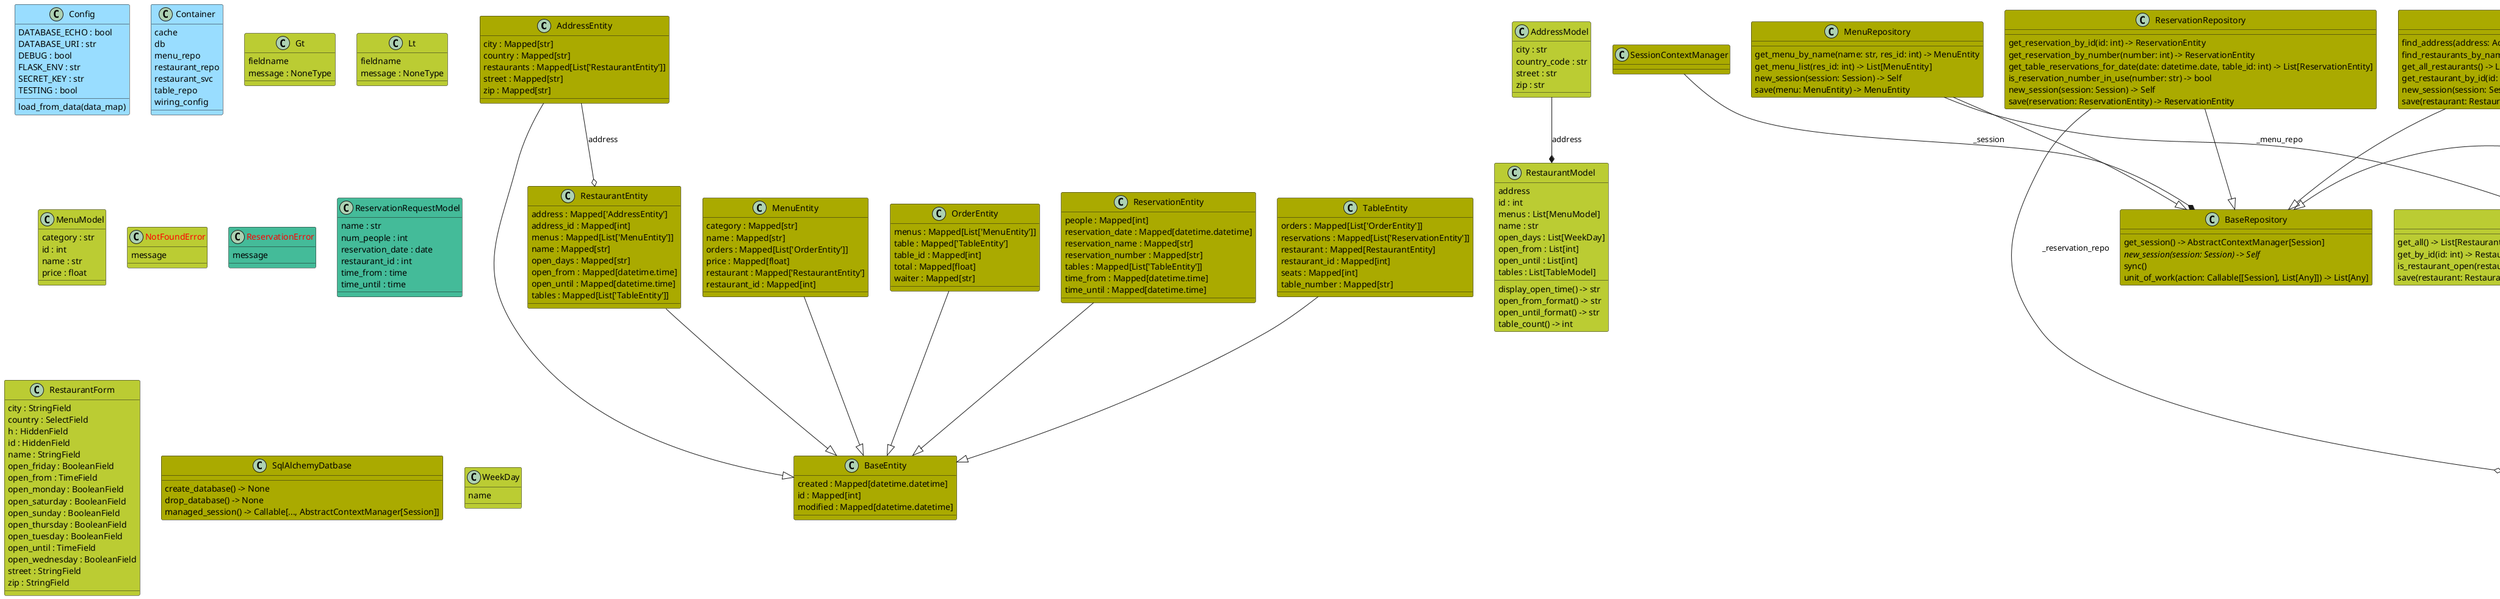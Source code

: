 @startuml classes_restaurant_app
set namespaceSeparator none
class "AddressEntity" as restaurant_app.store.entities.AddressEntity #AAAA00 {
  city : Mapped[str]
  country : Mapped[str]
  restaurants : Mapped[List['RestaurantEntity']]
  street : Mapped[str]
  zip : Mapped[str]
}
class "AddressModel" as restaurant_app.restaurant.models.AddressModel #BBCC33 {
  city : str
  country_code : str
  street : str
  zip : str
}
class "BaseEntity" as restaurant_app.store.entities.BaseEntity #AAAA00 {
  created : Mapped[datetime.datetime]
  id : Mapped[int]
  modified : Mapped[datetime.datetime]
}
class "BaseRepository" as restaurant_app.store.base_repository.BaseRepository #AAAA00 {
  get_session() -> AbstractContextManager[Session]
  {abstract}new_session(session: Session) -> Self
  sync()
  unit_of_work(action: Callable[[Session], List[Any]]) -> List[Any]
}
class "Cache" as restaurant_app.infrastructure.cache.Cache #99DDFF {
  {abstract}delete(key: str)
  {abstract}get(key: str) -> Any
  {abstract}put(key: str, value: Any)
}
class "Config" as restaurant_app.infrastructure.config.Config #99DDFF {
  DATABASE_ECHO : bool
  DATABASE_URI : str
  DEBUG : bool
  FLASK_ENV : str
  SECRET_KEY : str
  TESTING : bool
  load_from_data(data_map)
}
class "Container" as restaurant_app.infrastructure.container.Container #99DDFF {
  cache
  db
  menu_repo
  restaurant_repo
  restaurant_svc
  table_repo
  wiring_config
}
class "Gt" as restaurant_app.restaurant.forms.Gt #BBCC33 {
  fieldname
  message : NoneType
}
class "Lt" as restaurant_app.restaurant.forms.Lt #BBCC33 {
  fieldname
  message : NoneType
}
class "MemoryCache" as restaurant_app.infrastructure.memory_cache.MemoryCache #99DDFF {
  delete(key: str)
  get(key: str) -> Any
  put(key: str, value: Any)
}
class "MenuEntity" as restaurant_app.store.entities.MenuEntity #AAAA00 {
  category : Mapped[str]
  name : Mapped[str]
  orders : Mapped[List['OrderEntity']]
  price : Mapped[float]
  restaurant : Mapped['RestaurantEntity']
  restaurant_id : Mapped[int]
}
class "MenuModel" as restaurant_app.restaurant.models.MenuModel #BBCC33 {
  category : str
  id : int
  name : str
  price : float
}
class "MenuRepository" as restaurant_app.store.menu_repository.MenuRepository #AAAA00 {
  get_menu_by_name(name: str, res_id: int) -> MenuEntity
  get_menu_list(res_id: int) -> List[MenuEntity]
  new_session(session: Session) -> Self
  save(menu: MenuEntity) -> MenuEntity
}
class "<color:red>NotFoundError</color>" as restaurant_app.restaurant.service.NotFoundError #BBCC33 {
  message
}
class "OrderEntity" as restaurant_app.store.entities.OrderEntity #AAAA00 {
  menus : Mapped[List['MenuEntity']]
  table : Mapped['TableEntity']
  table_id : Mapped[int]
  total : Mapped[float]
  waiter : Mapped[str]
}
class "ReservationEntity" as restaurant_app.store.entities.ReservationEntity #AAAA00 {
  people : Mapped[int]
  reservation_date : Mapped[datetime.datetime]
  reservation_name : Mapped[str]
  reservation_number : Mapped[str]
  tables : Mapped[List['TableEntity']]
  time_from : Mapped[datetime.time]
  time_until : Mapped[datetime.time]
}
class "<color:red>ReservationError</color>" as restaurant_app.reservation.service.ReservationError #44BB99 {
  message
}
class "ReservationModel" as restaurant_app.reservation.models.ReservationModel #44BB99 {
  id : int
  name : str
  num_people : int
  number : str
  reservation_date : date
  reserved_table
  time_from : time
  time_until : time
}
class "ReservationRepository" as restaurant_app.store.reservation_repo.ReservationRepository #AAAA00 {
  get_reservation_by_id(id: int) -> ReservationEntity
  get_reservation_by_number(number: int) -> ReservationEntity
  get_table_reservations_for_date(date: datetime.date, table_id: int) -> List[ReservationEntity]
  is_reservation_number_in_use(number: str) -> bool
  new_session(session: Session) -> Self
  save(reservation: ReservationEntity) -> ReservationEntity
}
class "ReservationRequestModel" as restaurant_app.reservation.models.ReservationRequestModel #44BB99 {
  name : str
  num_people : int
  reservation_date : date
  restaurant_id : int
  time_from : time
  time_until : time
}
class "ReservationService" as restaurant_app.reservation.service.ReservationService #44BB99 {
  reserve(request: ReservationRequestModel) -> ReservationModel
}
class "RestaurantEntity" as restaurant_app.store.entities.RestaurantEntity #AAAA00 {
  address : Mapped['AddressEntity']
  address_id : Mapped[int]
  menus : Mapped[List['MenuEntity']]
  name : Mapped[str]
  open_days : Mapped[str]
  open_from : Mapped[datetime.time]
  open_until : Mapped[datetime.time]
  tables : Mapped[List['TableEntity']]
}
class "RestaurantForm" as restaurant_app.restaurant.forms.RestaurantForm #BBCC33 {
  city : StringField
  country : SelectField
  h : HiddenField
  id : HiddenField
  name : StringField
  open_friday : BooleanField
  open_from : TimeField
  open_monday : BooleanField
  open_saturday : BooleanField
  open_sunday : BooleanField
  open_thursday : BooleanField
  open_tuesday : BooleanField
  open_until : TimeField
  open_wednesday : BooleanField
  street : StringField
  zip : StringField
}
class "RestaurantModel" as restaurant_app.restaurant.models.RestaurantModel #BBCC33 {
  address
  id : int
  menus : List[MenuModel]
  name : str
  open_days : List[WeekDay]
  open_from : List[int]
  open_until : List[int]
  tables : List[TableModel]
  display_open_time() -> str
  open_from_format() -> str
  open_until_format() -> str
  table_count() -> int
}
class "RestaurantRepository" as restaurant_app.store.restaurant_repository.RestaurantRepository #AAAA00 {
  find_address(address: AddressEntity) -> AddressEntity
  find_restaurants_by_name_and_address(name: str, addr: AddressEntity) -> RestaurantEntity
  get_all_restaurants() -> List[RestaurantEntity]
  get_restaurant_by_id(id: int) -> RestaurantEntity
  new_session(session: Session) -> Self
  save(restaurant: RestaurantEntity) -> RestaurantEntity
}
class "RestaurantService" as restaurant_app.restaurant.service.RestaurantService #BBCC33 {
  get_all() -> List[RestaurantModel]
  get_by_id(id: int) -> RestaurantModel
  is_restaurant_open(restaurant_id: int, date: datetime.date, time_from: datetime.time, time_until: datetime.time) -> bool
  save(restaurant: RestaurantModel) -> RestaurantModel
}
class "SessionContextManager" as restaurant_app.store.base_repository.SessionContextManager #AAAA00 {
}
class "SqlAlchemyDatbase" as restaurant_app.store.database.SqlAlchemyDatbase #AAAA00 {
  create_database() -> None
  drop_database() -> None
  managed_session() -> Callable[..., AbstractContextManager[Session]]
}
class "TableEntity" as restaurant_app.store.entities.TableEntity #AAAA00 {
  orders : Mapped[List['OrderEntity']]
  reservations : Mapped[List['ReservationEntity']]
  restaurant : Mapped[RestaurantEntity]
  restaurant_id : Mapped[int]
  seats : Mapped[int]
  table_number : Mapped[str]
}
class "TableModel" as restaurant_app.restaurant.models.TableModel #BBCC33 {
  id : int
  number : str
  places : int
}
class "TableRepository" as restaurant_app.store.table_repository.TableRepository #AAAA00 {
  get_table_by_id(id: int) -> TableEntity
  get_tables_for_restaurant(restaurant_id: int) -> List[TableEntity]
  get_tables_with_capacity(capacity: int, restaurant_id: int) -> List[TableEntity]
  new_session(session: Session) -> Self
  save(table: TableEntity) -> TableEntity
}
class "WeekDay" as restaurant_app.restaurant.models.WeekDay #BBCC33 {
  name
}
restaurant_app.infrastructure.memory_cache.MemoryCache --|> restaurant_app.infrastructure.cache.Cache
restaurant_app.store.entities.AddressEntity --|> restaurant_app.store.entities.BaseEntity
restaurant_app.store.entities.MenuEntity --|> restaurant_app.store.entities.BaseEntity
restaurant_app.store.entities.OrderEntity --|> restaurant_app.store.entities.BaseEntity
restaurant_app.store.entities.ReservationEntity --|> restaurant_app.store.entities.BaseEntity
restaurant_app.store.entities.RestaurantEntity --|> restaurant_app.store.entities.BaseEntity
restaurant_app.store.entities.TableEntity --|> restaurant_app.store.entities.BaseEntity
restaurant_app.store.menu_repository.MenuRepository --|> restaurant_app.store.base_repository.BaseRepository
restaurant_app.store.reservation_repo.ReservationRepository --|> restaurant_app.store.base_repository.BaseRepository
restaurant_app.store.restaurant_repository.RestaurantRepository --|> restaurant_app.store.base_repository.BaseRepository
restaurant_app.store.table_repository.TableRepository --|> restaurant_app.store.base_repository.BaseRepository
restaurant_app.restaurant.models.AddressModel --* restaurant_app.restaurant.models.RestaurantModel : address
restaurant_app.restaurant.models.TableModel --* restaurant_app.reservation.models.ReservationModel : reserved_table
restaurant_app.store.base_repository.SessionContextManager --* restaurant_app.store.base_repository.BaseRepository : _session
restaurant_app.restaurant.service.RestaurantService --o restaurant_app.reservation.service.ReservationService : _restaurant_svc
restaurant_app.store.entities.AddressEntity --o restaurant_app.store.entities.RestaurantEntity : address
restaurant_app.store.menu_repository.MenuRepository --o restaurant_app.restaurant.service.RestaurantService : _menu_repo
restaurant_app.store.reservation_repo.ReservationRepository --o restaurant_app.reservation.service.ReservationService : _reservation_repo
restaurant_app.store.restaurant_repository.RestaurantRepository --o restaurant_app.restaurant.service.RestaurantService : _restaurant_repo
restaurant_app.store.table_repository.TableRepository --o restaurant_app.reservation.service.ReservationService : _table_repo
restaurant_app.store.table_repository.TableRepository --o restaurant_app.restaurant.service.RestaurantService : _table_repo
@enduml
